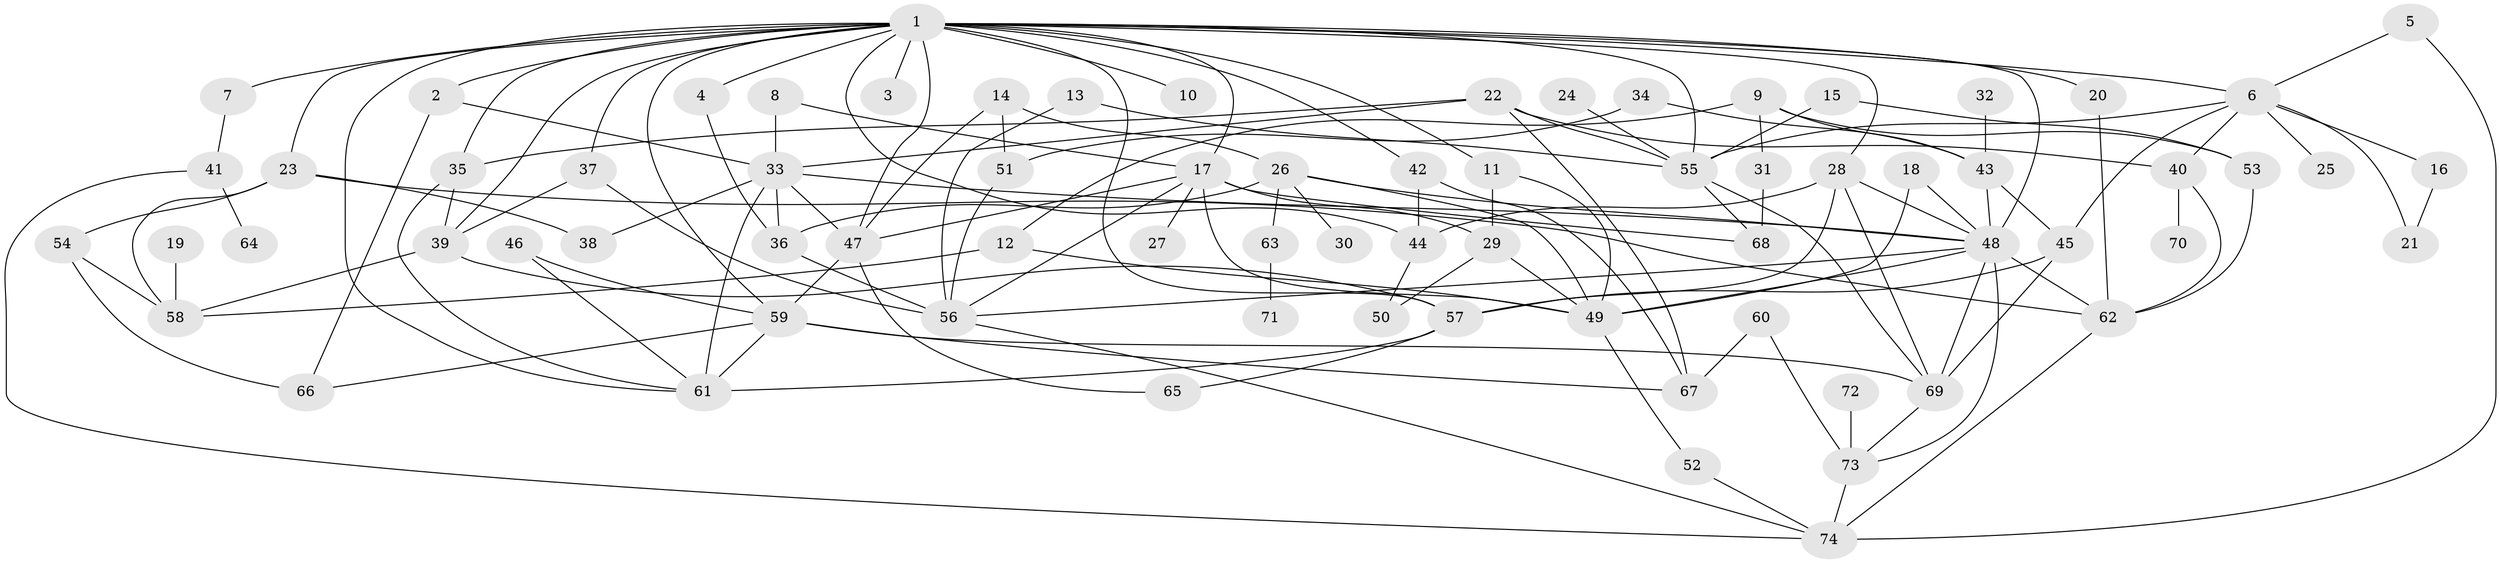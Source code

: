 // original degree distribution, {10: 0.013605442176870748, 5: 0.12244897959183673, 7: 0.034013605442176874, 3: 0.23129251700680273, 4: 0.12244897959183673, 6: 0.013605442176870748, 1: 0.1836734693877551, 2: 0.2789115646258503}
// Generated by graph-tools (version 1.1) at 2025/25/03/09/25 03:25:32]
// undirected, 74 vertices, 141 edges
graph export_dot {
graph [start="1"]
  node [color=gray90,style=filled];
  1;
  2;
  3;
  4;
  5;
  6;
  7;
  8;
  9;
  10;
  11;
  12;
  13;
  14;
  15;
  16;
  17;
  18;
  19;
  20;
  21;
  22;
  23;
  24;
  25;
  26;
  27;
  28;
  29;
  30;
  31;
  32;
  33;
  34;
  35;
  36;
  37;
  38;
  39;
  40;
  41;
  42;
  43;
  44;
  45;
  46;
  47;
  48;
  49;
  50;
  51;
  52;
  53;
  54;
  55;
  56;
  57;
  58;
  59;
  60;
  61;
  62;
  63;
  64;
  65;
  66;
  67;
  68;
  69;
  70;
  71;
  72;
  73;
  74;
  1 -- 2 [weight=1.0];
  1 -- 3 [weight=1.0];
  1 -- 4 [weight=1.0];
  1 -- 6 [weight=1.0];
  1 -- 7 [weight=1.0];
  1 -- 10 [weight=1.0];
  1 -- 11 [weight=1.0];
  1 -- 17 [weight=1.0];
  1 -- 20 [weight=1.0];
  1 -- 23 [weight=1.0];
  1 -- 28 [weight=1.0];
  1 -- 35 [weight=1.0];
  1 -- 37 [weight=1.0];
  1 -- 39 [weight=1.0];
  1 -- 42 [weight=1.0];
  1 -- 44 [weight=2.0];
  1 -- 47 [weight=1.0];
  1 -- 48 [weight=2.0];
  1 -- 55 [weight=1.0];
  1 -- 57 [weight=1.0];
  1 -- 59 [weight=1.0];
  1 -- 61 [weight=1.0];
  2 -- 33 [weight=1.0];
  2 -- 66 [weight=1.0];
  4 -- 36 [weight=1.0];
  5 -- 6 [weight=1.0];
  5 -- 74 [weight=1.0];
  6 -- 16 [weight=1.0];
  6 -- 21 [weight=1.0];
  6 -- 25 [weight=1.0];
  6 -- 40 [weight=1.0];
  6 -- 45 [weight=1.0];
  6 -- 55 [weight=1.0];
  7 -- 41 [weight=1.0];
  8 -- 17 [weight=1.0];
  8 -- 33 [weight=1.0];
  9 -- 12 [weight=1.0];
  9 -- 31 [weight=1.0];
  9 -- 43 [weight=1.0];
  9 -- 53 [weight=1.0];
  11 -- 29 [weight=1.0];
  11 -- 49 [weight=1.0];
  12 -- 49 [weight=1.0];
  12 -- 58 [weight=1.0];
  13 -- 55 [weight=1.0];
  13 -- 56 [weight=1.0];
  14 -- 26 [weight=1.0];
  14 -- 47 [weight=1.0];
  14 -- 51 [weight=1.0];
  15 -- 53 [weight=1.0];
  15 -- 55 [weight=1.0];
  16 -- 21 [weight=1.0];
  17 -- 27 [weight=1.0];
  17 -- 29 [weight=1.0];
  17 -- 47 [weight=1.0];
  17 -- 49 [weight=1.0];
  17 -- 56 [weight=1.0];
  17 -- 68 [weight=1.0];
  18 -- 48 [weight=1.0];
  18 -- 49 [weight=1.0];
  19 -- 58 [weight=1.0];
  20 -- 62 [weight=1.0];
  22 -- 33 [weight=1.0];
  22 -- 35 [weight=1.0];
  22 -- 40 [weight=1.0];
  22 -- 55 [weight=1.0];
  22 -- 67 [weight=1.0];
  23 -- 38 [weight=1.0];
  23 -- 54 [weight=1.0];
  23 -- 58 [weight=1.0];
  23 -- 62 [weight=1.0];
  24 -- 55 [weight=1.0];
  26 -- 30 [weight=1.0];
  26 -- 36 [weight=1.0];
  26 -- 48 [weight=1.0];
  26 -- 49 [weight=1.0];
  26 -- 63 [weight=1.0];
  28 -- 44 [weight=1.0];
  28 -- 48 [weight=1.0];
  28 -- 57 [weight=1.0];
  28 -- 69 [weight=1.0];
  29 -- 49 [weight=1.0];
  29 -- 50 [weight=1.0];
  31 -- 68 [weight=1.0];
  32 -- 43 [weight=1.0];
  33 -- 36 [weight=1.0];
  33 -- 38 [weight=1.0];
  33 -- 47 [weight=1.0];
  33 -- 48 [weight=1.0];
  33 -- 61 [weight=1.0];
  34 -- 43 [weight=1.0];
  34 -- 51 [weight=1.0];
  35 -- 39 [weight=1.0];
  35 -- 61 [weight=1.0];
  36 -- 56 [weight=1.0];
  37 -- 39 [weight=2.0];
  37 -- 56 [weight=1.0];
  39 -- 57 [weight=1.0];
  39 -- 58 [weight=1.0];
  40 -- 62 [weight=1.0];
  40 -- 70 [weight=1.0];
  41 -- 64 [weight=2.0];
  41 -- 74 [weight=1.0];
  42 -- 44 [weight=1.0];
  42 -- 67 [weight=1.0];
  43 -- 45 [weight=1.0];
  43 -- 48 [weight=1.0];
  44 -- 50 [weight=1.0];
  45 -- 57 [weight=1.0];
  45 -- 69 [weight=1.0];
  46 -- 59 [weight=1.0];
  46 -- 61 [weight=1.0];
  47 -- 59 [weight=1.0];
  47 -- 65 [weight=1.0];
  48 -- 49 [weight=1.0];
  48 -- 56 [weight=1.0];
  48 -- 62 [weight=2.0];
  48 -- 69 [weight=2.0];
  48 -- 73 [weight=1.0];
  49 -- 52 [weight=1.0];
  51 -- 56 [weight=1.0];
  52 -- 74 [weight=1.0];
  53 -- 62 [weight=1.0];
  54 -- 58 [weight=1.0];
  54 -- 66 [weight=1.0];
  55 -- 68 [weight=1.0];
  55 -- 69 [weight=1.0];
  56 -- 74 [weight=1.0];
  57 -- 61 [weight=1.0];
  57 -- 65 [weight=1.0];
  59 -- 61 [weight=1.0];
  59 -- 66 [weight=1.0];
  59 -- 67 [weight=1.0];
  59 -- 69 [weight=1.0];
  60 -- 67 [weight=1.0];
  60 -- 73 [weight=1.0];
  62 -- 74 [weight=1.0];
  63 -- 71 [weight=1.0];
  69 -- 73 [weight=1.0];
  72 -- 73 [weight=1.0];
  73 -- 74 [weight=1.0];
}
